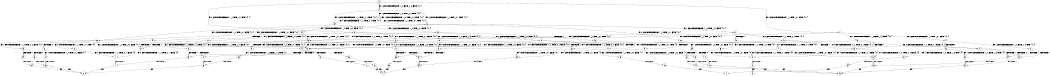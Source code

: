 digraph BCG {
size = "7, 10.5";
center = TRUE;
node [shape = circle];
0 [peripheries = 2];
0 -> 1 [label = "EX !0 !ATOMIC_EXCH_BRANCH (1, +1, TRUE, +0, 1, TRUE) !{0, 1}"];
0 -> 2 [label = "EX !1 !ATOMIC_EXCH_BRANCH (1, +0, FALSE, +1, 3, FALSE) !{0, 1}"];
0 -> 3 [label = "EX !0 !ATOMIC_EXCH_BRANCH (1, +1, TRUE, +0, 1, TRUE) !{0, 1}"];
1 -> 4 [label = "EX !0 !ATOMIC_EXCH_BRANCH (1, +1, TRUE, +0, 1, FALSE) !{0, 1}"];
1 -> 5 [label = "EX !1 !ATOMIC_EXCH_BRANCH (1, +0, FALSE, +1, 3, TRUE) !{0, 1}"];
1 -> 6 [label = "EX !0 !ATOMIC_EXCH_BRANCH (1, +1, TRUE, +0, 1, FALSE) !{0, 1}"];
2 -> 7 [label = "EX !1 !ATOMIC_EXCH_BRANCH (1, +0, TRUE, +0, 2, TRUE) !{0, 1}"];
2 -> 8 [label = "EX !0 !ATOMIC_EXCH_BRANCH (1, +1, TRUE, +0, 1, TRUE) !{0, 1}"];
2 -> 9 [label = "EX !0 !ATOMIC_EXCH_BRANCH (1, +1, TRUE, +0, 1, TRUE) !{0, 1}"];
3 -> 10 [label = "EX !1 !ATOMIC_EXCH_BRANCH (1, +0, FALSE, +1, 3, TRUE) !{0, 1}"];
3 -> 6 [label = "EX !0 !ATOMIC_EXCH_BRANCH (1, +1, TRUE, +0, 1, FALSE) !{0, 1}"];
3 -> 11 [label = "EX !1 !ATOMIC_EXCH_BRANCH (1, +0, FALSE, +1, 3, TRUE) !{0, 1}"];
4 -> 12 [label = "EX !1 !ATOMIC_EXCH_BRANCH (1, +0, FALSE, +1, 3, TRUE) !{0, 1}"];
4 -> 13 [label = "TERMINATE !0"];
5 -> 14 [label = "EX !0 !ATOMIC_EXCH_BRANCH (1, +1, TRUE, +0, 1, FALSE) !{0, 1}"];
5 -> 15 [label = "TERMINATE !1"];
5 -> 16 [label = "EX !0 !ATOMIC_EXCH_BRANCH (1, +1, TRUE, +0, 1, FALSE) !{0, 1}"];
6 -> 17 [label = "EX !1 !ATOMIC_EXCH_BRANCH (1, +0, FALSE, +1, 3, TRUE) !{0, 1}"];
6 -> 18 [label = "EX !1 !ATOMIC_EXCH_BRANCH (1, +0, FALSE, +1, 3, TRUE) !{0, 1}"];
6 -> 19 [label = "TERMINATE !0"];
7 -> 7 [label = "EX !1 !ATOMIC_EXCH_BRANCH (1, +0, TRUE, +0, 2, TRUE) !{0, 1}"];
7 -> 8 [label = "EX !0 !ATOMIC_EXCH_BRANCH (1, +1, TRUE, +0, 1, TRUE) !{0, 1}"];
7 -> 9 [label = "EX !0 !ATOMIC_EXCH_BRANCH (1, +1, TRUE, +0, 1, TRUE) !{0, 1}"];
8 -> 20 [label = "EX !0 !ATOMIC_EXCH_BRANCH (1, +1, TRUE, +0, 1, FALSE) !{0, 1}"];
8 -> 21 [label = "EX !1 !ATOMIC_EXCH_BRANCH (1, +0, TRUE, +0, 2, FALSE) !{0, 1}"];
8 -> 22 [label = "EX !0 !ATOMIC_EXCH_BRANCH (1, +1, TRUE, +0, 1, FALSE) !{0, 1}"];
9 -> 23 [label = "EX !1 !ATOMIC_EXCH_BRANCH (1, +0, TRUE, +0, 2, FALSE) !{0, 1}"];
9 -> 22 [label = "EX !0 !ATOMIC_EXCH_BRANCH (1, +1, TRUE, +0, 1, FALSE) !{0, 1}"];
9 -> 24 [label = "EX !1 !ATOMIC_EXCH_BRANCH (1, +0, TRUE, +0, 2, FALSE) !{0, 1}"];
10 -> 25 [label = "EX !0 !ATOMIC_EXCH_BRANCH (1, +1, TRUE, +0, 1, FALSE) !{0, 1}"];
10 -> 26 [label = "TERMINATE !1"];
10 -> 16 [label = "EX !0 !ATOMIC_EXCH_BRANCH (1, +1, TRUE, +0, 1, FALSE) !{0, 1}"];
11 -> 16 [label = "EX !0 !ATOMIC_EXCH_BRANCH (1, +1, TRUE, +0, 1, FALSE) !{0, 1}"];
11 -> 27 [label = "TERMINATE !1"];
12 -> 28 [label = "TERMINATE !0"];
12 -> 29 [label = "TERMINATE !1"];
13 -> 30 [label = "EX !1 !ATOMIC_EXCH_BRANCH (1, +0, FALSE, +1, 3, TRUE) !{1}"];
13 -> 31 [label = "EX !1 !ATOMIC_EXCH_BRANCH (1, +0, FALSE, +1, 3, TRUE) !{1}"];
14 -> 28 [label = "TERMINATE !0"];
14 -> 29 [label = "TERMINATE !1"];
15 -> 32 [label = "EX !0 !ATOMIC_EXCH_BRANCH (1, +1, TRUE, +0, 1, FALSE) !{0}"];
15 -> 33 [label = "EX !0 !ATOMIC_EXCH_BRANCH (1, +1, TRUE, +0, 1, FALSE) !{0}"];
16 -> 34 [label = "TERMINATE !0"];
16 -> 35 [label = "TERMINATE !1"];
17 -> 36 [label = "TERMINATE !0"];
17 -> 37 [label = "TERMINATE !1"];
18 -> 34 [label = "TERMINATE !0"];
18 -> 35 [label = "TERMINATE !1"];
19 -> 38 [label = "EX !1 !ATOMIC_EXCH_BRANCH (1, +0, FALSE, +1, 3, TRUE) !{1}"];
20 -> 39 [label = "EX !1 !ATOMIC_EXCH_BRANCH (1, +0, TRUE, +0, 2, FALSE) !{0, 1}"];
20 -> 40 [label = "TERMINATE !0"];
21 -> 41 [label = "EX !0 !ATOMIC_EXCH_BRANCH (1, +1, TRUE, +0, 1, TRUE) !{0, 1}"];
21 -> 42 [label = "TERMINATE !1"];
21 -> 43 [label = "EX !0 !ATOMIC_EXCH_BRANCH (1, +1, TRUE, +0, 1, TRUE) !{0, 1}"];
22 -> 44 [label = "EX !1 !ATOMIC_EXCH_BRANCH (1, +0, TRUE, +0, 2, FALSE) !{0, 1}"];
22 -> 45 [label = "EX !1 !ATOMIC_EXCH_BRANCH (1, +0, TRUE, +0, 2, FALSE) !{0, 1}"];
22 -> 46 [label = "TERMINATE !0"];
23 -> 47 [label = "EX !0 !ATOMIC_EXCH_BRANCH (1, +1, TRUE, +0, 1, TRUE) !{0, 1}"];
23 -> 48 [label = "TERMINATE !1"];
23 -> 43 [label = "EX !0 !ATOMIC_EXCH_BRANCH (1, +1, TRUE, +0, 1, TRUE) !{0, 1}"];
24 -> 43 [label = "EX !0 !ATOMIC_EXCH_BRANCH (1, +1, TRUE, +0, 1, TRUE) !{0, 1}"];
24 -> 49 [label = "TERMINATE !1"];
25 -> 36 [label = "TERMINATE !0"];
25 -> 37 [label = "TERMINATE !1"];
26 -> 50 [label = "EX !0 !ATOMIC_EXCH_BRANCH (1, +1, TRUE, +0, 1, FALSE) !{0}"];
27 -> 51 [label = "EX !0 !ATOMIC_EXCH_BRANCH (1, +1, TRUE, +0, 1, FALSE) !{0}"];
28 -> 52 [label = "TERMINATE !1"];
29 -> 53 [label = "TERMINATE !0"];
30 -> 52 [label = "TERMINATE !1"];
31 -> 54 [label = "TERMINATE !1"];
32 -> 53 [label = "TERMINATE !0"];
33 -> 55 [label = "TERMINATE !0"];
34 -> 56 [label = "TERMINATE !1"];
35 -> 57 [label = "TERMINATE !0"];
36 -> 58 [label = "TERMINATE !1"];
37 -> 59 [label = "TERMINATE !0"];
38 -> 56 [label = "TERMINATE !1"];
39 -> 60 [label = "TERMINATE !0"];
39 -> 61 [label = "TERMINATE !1"];
40 -> 62 [label = "EX !1 !ATOMIC_EXCH_BRANCH (1, +0, TRUE, +0, 2, FALSE) !{1}"];
40 -> 63 [label = "EX !1 !ATOMIC_EXCH_BRANCH (1, +0, TRUE, +0, 2, FALSE) !{1}"];
41 -> 14 [label = "EX !0 !ATOMIC_EXCH_BRANCH (1, +1, TRUE, +0, 1, FALSE) !{0, 1}"];
41 -> 15 [label = "TERMINATE !1"];
41 -> 16 [label = "EX !0 !ATOMIC_EXCH_BRANCH (1, +1, TRUE, +0, 1, FALSE) !{0, 1}"];
42 -> 64 [label = "EX !0 !ATOMIC_EXCH_BRANCH (1, +1, TRUE, +0, 1, TRUE) !{0}"];
42 -> 65 [label = "EX !0 !ATOMIC_EXCH_BRANCH (1, +1, TRUE, +0, 1, TRUE) !{0}"];
43 -> 16 [label = "EX !0 !ATOMIC_EXCH_BRANCH (1, +1, TRUE, +0, 1, FALSE) !{0, 1}"];
43 -> 27 [label = "TERMINATE !1"];
44 -> 66 [label = "TERMINATE !0"];
44 -> 67 [label = "TERMINATE !1"];
45 -> 68 [label = "TERMINATE !0"];
45 -> 69 [label = "TERMINATE !1"];
46 -> 70 [label = "EX !1 !ATOMIC_EXCH_BRANCH (1, +0, TRUE, +0, 2, FALSE) !{1}"];
47 -> 25 [label = "EX !0 !ATOMIC_EXCH_BRANCH (1, +1, TRUE, +0, 1, FALSE) !{0, 1}"];
47 -> 26 [label = "TERMINATE !1"];
47 -> 16 [label = "EX !0 !ATOMIC_EXCH_BRANCH (1, +1, TRUE, +0, 1, FALSE) !{0, 1}"];
48 -> 71 [label = "EX !0 !ATOMIC_EXCH_BRANCH (1, +1, TRUE, +0, 1, TRUE) !{0}"];
49 -> 72 [label = "EX !0 !ATOMIC_EXCH_BRANCH (1, +1, TRUE, +0, 1, TRUE) !{0}"];
50 -> 59 [label = "TERMINATE !0"];
51 -> 57 [label = "TERMINATE !0"];
52 -> 73 [label = "exit"];
53 -> 73 [label = "exit"];
54 -> 74 [label = "exit"];
55 -> 75 [label = "exit"];
56 -> 76 [label = "exit"];
57 -> 76 [label = "exit"];
58 -> 77 [label = "exit"];
59 -> 77 [label = "exit"];
60 -> 78 [label = "TERMINATE !1"];
61 -> 79 [label = "TERMINATE !0"];
62 -> 78 [label = "TERMINATE !1"];
63 -> 80 [label = "TERMINATE !1"];
64 -> 32 [label = "EX !0 !ATOMIC_EXCH_BRANCH (1, +1, TRUE, +0, 1, FALSE) !{0}"];
64 -> 33 [label = "EX !0 !ATOMIC_EXCH_BRANCH (1, +1, TRUE, +0, 1, FALSE) !{0}"];
65 -> 33 [label = "EX !0 !ATOMIC_EXCH_BRANCH (1, +1, TRUE, +0, 1, FALSE) !{0}"];
66 -> 81 [label = "TERMINATE !1"];
67 -> 82 [label = "TERMINATE !0"];
68 -> 83 [label = "TERMINATE !1"];
69 -> 84 [label = "TERMINATE !0"];
70 -> 83 [label = "TERMINATE !1"];
71 -> 50 [label = "EX !0 !ATOMIC_EXCH_BRANCH (1, +1, TRUE, +0, 1, FALSE) !{0}"];
72 -> 51 [label = "EX !0 !ATOMIC_EXCH_BRANCH (1, +1, TRUE, +0, 1, FALSE) !{0}"];
78 -> 73 [label = "exit"];
79 -> 73 [label = "exit"];
80 -> 74 [label = "exit"];
81 -> 77 [label = "exit"];
82 -> 77 [label = "exit"];
83 -> 76 [label = "exit"];
84 -> 76 [label = "exit"];
}
